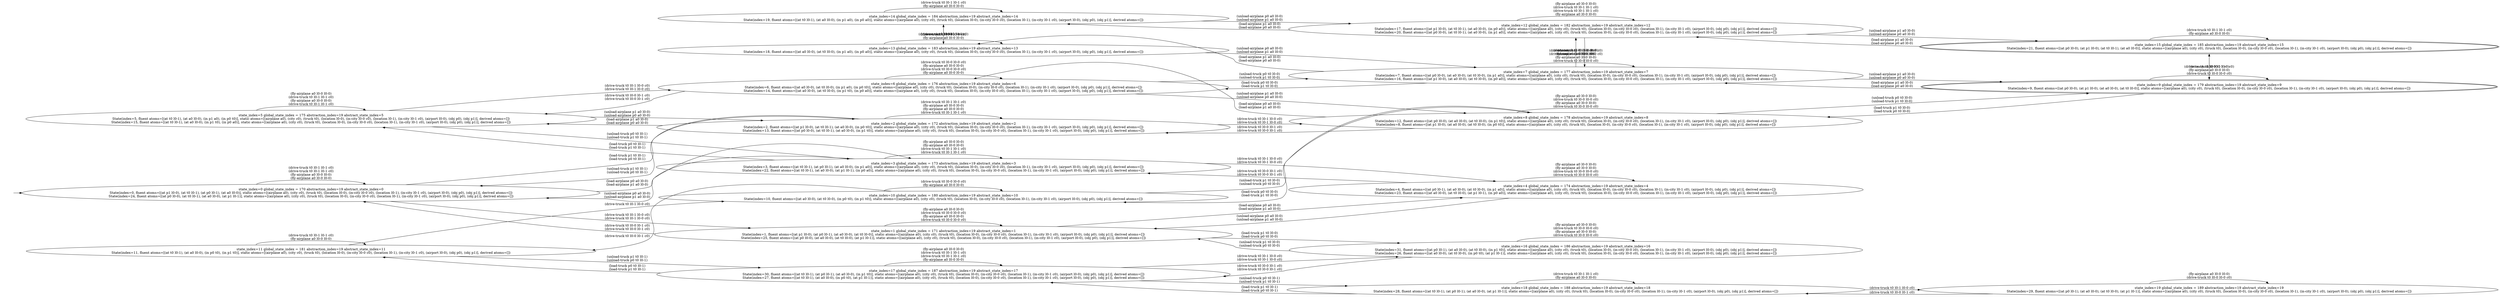 digraph {
rankdir="LR"
s0[label="state_index=0 global_state_index = 170 abstraction_index=19 abstract_state_index=0
State(index=0, fluent atoms=[(at p1 l0-0), (at t0 l0-1), (at p0 l0-1), (at a0 l0-0)], static atoms=[(airplane a0), (city c0), (truck t0), (location l0-0), (in-city l0-0 c0), (location l0-1), (in-city l0-1 c0), (airport l0-0), (obj p0), (obj p1)], derived atoms=[])
State(index=24, fluent atoms=[(at p0 l0-0), (at t0 l0-1), (at a0 l0-0), (at p1 l0-1)], static atoms=[(airplane a0), (city c0), (truck t0), (location l0-0), (in-city l0-0 c0), (location l0-1), (in-city l0-1 c0), (airport l0-0), (obj p0), (obj p1)], derived atoms=[])
"]
s1[label="state_index=1 global_state_index = 171 abstraction_index=19 abstract_state_index=1
State(index=1, fluent atoms=[(at p1 l0-0), (at p0 l0-1), (at a0 l0-0), (at t0 l0-0)], static atoms=[(airplane a0), (city c0), (truck t0), (location l0-0), (in-city l0-0 c0), (location l0-1), (in-city l0-1 c0), (airport l0-0), (obj p0), (obj p1)], derived atoms=[])
State(index=25, fluent atoms=[(at p0 l0-0), (at a0 l0-0), (at t0 l0-0), (at p1 l0-1)], static atoms=[(airplane a0), (city c0), (truck t0), (location l0-0), (in-city l0-0 c0), (location l0-1), (in-city l0-1 c0), (airport l0-0), (obj p0), (obj p1)], derived atoms=[])
"]
s2[label="state_index=2 global_state_index = 172 abstraction_index=19 abstract_state_index=2
State(index=2, fluent atoms=[(at p1 l0-0), (at t0 l0-1), (at a0 l0-0), (in p0 t0)], static atoms=[(airplane a0), (city c0), (truck t0), (location l0-0), (in-city l0-0 c0), (location l0-1), (in-city l0-1 c0), (airport l0-0), (obj p0), (obj p1)], derived atoms=[])
State(index=13, fluent atoms=[(at p0 l0-0), (at t0 l0-1), (at a0 l0-0), (in p1 t0)], static atoms=[(airplane a0), (city c0), (truck t0), (location l0-0), (in-city l0-0 c0), (location l0-1), (in-city l0-1 c0), (airport l0-0), (obj p0), (obj p1)], derived atoms=[])
"]
s3[label="state_index=3 global_state_index = 173 abstraction_index=19 abstract_state_index=3
State(index=3, fluent atoms=[(at t0 l0-1), (at p0 l0-1), (at a0 l0-0), (in p1 a0)], static atoms=[(airplane a0), (city c0), (truck t0), (location l0-0), (in-city l0-0 c0), (location l0-1), (in-city l0-1 c0), (airport l0-0), (obj p0), (obj p1)], derived atoms=[])
State(index=22, fluent atoms=[(at t0 l0-1), (at a0 l0-0), (at p1 l0-1), (in p0 a0)], static atoms=[(airplane a0), (city c0), (truck t0), (location l0-0), (in-city l0-0 c0), (location l0-1), (in-city l0-1 c0), (airport l0-0), (obj p0), (obj p1)], derived atoms=[])
"]
s4[label="state_index=4 global_state_index = 174 abstraction_index=19 abstract_state_index=4
State(index=4, fluent atoms=[(at p0 l0-1), (at a0 l0-0), (at t0 l0-0), (in p1 a0)], static atoms=[(airplane a0), (city c0), (truck t0), (location l0-0), (in-city l0-0 c0), (location l0-1), (in-city l0-1 c0), (airport l0-0), (obj p0), (obj p1)], derived atoms=[])
State(index=23, fluent atoms=[(at a0 l0-0), (at t0 l0-0), (at p1 l0-1), (in p0 a0)], static atoms=[(airplane a0), (city c0), (truck t0), (location l0-0), (in-city l0-0 c0), (location l0-1), (in-city l0-1 c0), (airport l0-0), (obj p0), (obj p1)], derived atoms=[])
"]
s5[label="state_index=5 global_state_index = 175 abstraction_index=19 abstract_state_index=5
State(index=5, fluent atoms=[(at t0 l0-1), (at a0 l0-0), (in p1 a0), (in p0 t0)], static atoms=[(airplane a0), (city c0), (truck t0), (location l0-0), (in-city l0-0 c0), (location l0-1), (in-city l0-1 c0), (airport l0-0), (obj p0), (obj p1)], derived atoms=[])
State(index=15, fluent atoms=[(at t0 l0-1), (at a0 l0-0), (in p1 t0), (in p0 a0)], static atoms=[(airplane a0), (city c0), (truck t0), (location l0-0), (in-city l0-0 c0), (location l0-1), (in-city l0-1 c0), (airport l0-0), (obj p0), (obj p1)], derived atoms=[])
"]
s6[label="state_index=6 global_state_index = 176 abstraction_index=19 abstract_state_index=6
State(index=6, fluent atoms=[(at a0 l0-0), (at t0 l0-0), (in p1 a0), (in p0 t0)], static atoms=[(airplane a0), (city c0), (truck t0), (location l0-0), (in-city l0-0 c0), (location l0-1), (in-city l0-1 c0), (airport l0-0), (obj p0), (obj p1)], derived atoms=[])
State(index=14, fluent atoms=[(at a0 l0-0), (at t0 l0-0), (in p1 t0), (in p0 a0)], static atoms=[(airplane a0), (city c0), (truck t0), (location l0-0), (in-city l0-0 c0), (location l0-1), (in-city l0-1 c0), (airport l0-0), (obj p0), (obj p1)], derived atoms=[])
"]
s7[label="state_index=7 global_state_index = 177 abstraction_index=19 abstract_state_index=7
State(index=7, fluent atoms=[(at p0 l0-0), (at a0 l0-0), (at t0 l0-0), (in p1 a0)], static atoms=[(airplane a0), (city c0), (truck t0), (location l0-0), (in-city l0-0 c0), (location l0-1), (in-city l0-1 c0), (airport l0-0), (obj p0), (obj p1)], derived atoms=[])
State(index=16, fluent atoms=[(at p1 l0-0), (at a0 l0-0), (at t0 l0-0), (in p0 a0)], static atoms=[(airplane a0), (city c0), (truck t0), (location l0-0), (in-city l0-0 c0), (location l0-1), (in-city l0-1 c0), (airport l0-0), (obj p0), (obj p1)], derived atoms=[])
"]
s8[label="state_index=8 global_state_index = 178 abstraction_index=19 abstract_state_index=8
State(index=12, fluent atoms=[(at p0 l0-0), (at a0 l0-0), (at t0 l0-0), (in p1 t0)], static atoms=[(airplane a0), (city c0), (truck t0), (location l0-0), (in-city l0-0 c0), (location l0-1), (in-city l0-1 c0), (airport l0-0), (obj p0), (obj p1)], derived atoms=[])
State(index=8, fluent atoms=[(at p1 l0-0), (at a0 l0-0), (at t0 l0-0), (in p0 t0)], static atoms=[(airplane a0), (city c0), (truck t0), (location l0-0), (in-city l0-0 c0), (location l0-1), (in-city l0-1 c0), (airport l0-0), (obj p0), (obj p1)], derived atoms=[])
"]
s9[peripheries=2,label="state_index=9 global_state_index = 179 abstraction_index=19 abstract_state_index=9
State(index=9, fluent atoms=[(at p0 l0-0), (at p1 l0-0), (at a0 l0-0), (at t0 l0-0)], static atoms=[(airplane a0), (city c0), (truck t0), (location l0-0), (in-city l0-0 c0), (location l0-1), (in-city l0-1 c0), (airport l0-0), (obj p0), (obj p1)], derived atoms=[])
"]
s10[label="state_index=10 global_state_index = 180 abstraction_index=19 abstract_state_index=10
State(index=10, fluent atoms=[(at a0 l0-0), (at t0 l0-0), (in p0 t0), (in p1 t0)], static atoms=[(airplane a0), (city c0), (truck t0), (location l0-0), (in-city l0-0 c0), (location l0-1), (in-city l0-1 c0), (airport l0-0), (obj p0), (obj p1)], derived atoms=[])
"]
s11[label="state_index=11 global_state_index = 181 abstraction_index=19 abstract_state_index=11
State(index=11, fluent atoms=[(at t0 l0-1), (at a0 l0-0), (in p0 t0), (in p1 t0)], static atoms=[(airplane a0), (city c0), (truck t0), (location l0-0), (in-city l0-0 c0), (location l0-1), (in-city l0-1 c0), (airport l0-0), (obj p0), (obj p1)], derived atoms=[])
"]
s12[label="state_index=12 global_state_index = 182 abstraction_index=19 abstract_state_index=12
State(index=17, fluent atoms=[(at p1 l0-0), (at t0 l0-1), (at a0 l0-0), (in p0 a0)], static atoms=[(airplane a0), (city c0), (truck t0), (location l0-0), (in-city l0-0 c0), (location l0-1), (in-city l0-1 c0), (airport l0-0), (obj p0), (obj p1)], derived atoms=[])
State(index=20, fluent atoms=[(at p0 l0-0), (at t0 l0-1), (at a0 l0-0), (in p1 a0)], static atoms=[(airplane a0), (city c0), (truck t0), (location l0-0), (in-city l0-0 c0), (location l0-1), (in-city l0-1 c0), (airport l0-0), (obj p0), (obj p1)], derived atoms=[])
"]
s13[label="state_index=13 global_state_index = 183 abstraction_index=19 abstract_state_index=13
State(index=18, fluent atoms=[(at a0 l0-0), (at t0 l0-0), (in p1 a0), (in p0 a0)], static atoms=[(airplane a0), (city c0), (truck t0), (location l0-0), (in-city l0-0 c0), (location l0-1), (in-city l0-1 c0), (airport l0-0), (obj p0), (obj p1)], derived atoms=[])
"]
s14[label="state_index=14 global_state_index = 184 abstraction_index=19 abstract_state_index=14
State(index=19, fluent atoms=[(at t0 l0-1), (at a0 l0-0), (in p1 a0), (in p0 a0)], static atoms=[(airplane a0), (city c0), (truck t0), (location l0-0), (in-city l0-0 c0), (location l0-1), (in-city l0-1 c0), (airport l0-0), (obj p0), (obj p1)], derived atoms=[])
"]
s15[peripheries=2,label="state_index=15 global_state_index = 185 abstraction_index=19 abstract_state_index=15
State(index=21, fluent atoms=[(at p0 l0-0), (at p1 l0-0), (at t0 l0-1), (at a0 l0-0)], static atoms=[(airplane a0), (city c0), (truck t0), (location l0-0), (in-city l0-0 c0), (location l0-1), (in-city l0-1 c0), (airport l0-0), (obj p0), (obj p1)], derived atoms=[])
"]
s16[label="state_index=16 global_state_index = 186 abstraction_index=19 abstract_state_index=16
State(index=31, fluent atoms=[(at p0 l0-1), (at a0 l0-0), (at t0 l0-0), (in p1 t0)], static atoms=[(airplane a0), (city c0), (truck t0), (location l0-0), (in-city l0-0 c0), (location l0-1), (in-city l0-1 c0), (airport l0-0), (obj p0), (obj p1)], derived atoms=[])
State(index=26, fluent atoms=[(at a0 l0-0), (at t0 l0-0), (in p0 t0), (at p1 l0-1)], static atoms=[(airplane a0), (city c0), (truck t0), (location l0-0), (in-city l0-0 c0), (location l0-1), (in-city l0-1 c0), (airport l0-0), (obj p0), (obj p1)], derived atoms=[])
"]
s17[label="state_index=17 global_state_index = 187 abstraction_index=19 abstract_state_index=17
State(index=30, fluent atoms=[(at t0 l0-1), (at p0 l0-1), (at a0 l0-0), (in p1 t0)], static atoms=[(airplane a0), (city c0), (truck t0), (location l0-0), (in-city l0-0 c0), (location l0-1), (in-city l0-1 c0), (airport l0-0), (obj p0), (obj p1)], derived atoms=[])
State(index=27, fluent atoms=[(at t0 l0-1), (at a0 l0-0), (in p0 t0), (at p1 l0-1)], static atoms=[(airplane a0), (city c0), (truck t0), (location l0-0), (in-city l0-0 c0), (location l0-1), (in-city l0-1 c0), (airport l0-0), (obj p0), (obj p1)], derived atoms=[])
"]
s18[label="state_index=18 global_state_index = 188 abstraction_index=19 abstract_state_index=18
State(index=28, fluent atoms=[(at t0 l0-1), (at p0 l0-1), (at a0 l0-0), (at p1 l0-1)], static atoms=[(airplane a0), (city c0), (truck t0), (location l0-0), (in-city l0-0 c0), (location l0-1), (in-city l0-1 c0), (airport l0-0), (obj p0), (obj p1)], derived atoms=[])
"]
s19[label="state_index=19 global_state_index = 189 abstraction_index=19 abstract_state_index=19
State(index=29, fluent atoms=[(at p0 l0-1), (at a0 l0-0), (at t0 l0-0), (at p1 l0-1)], static atoms=[(airplane a0), (city c0), (truck t0), (location l0-0), (in-city l0-0 c0), (location l0-1), (in-city l0-1 c0), (airport l0-0), (obj p0), (obj p1)], derived atoms=[])
"]
Dangling [ label = "", style = invis ]
{ rank = same; Dangling }
Dangling -> s0
{ rank = same; s19}
{ rank = same; s4,s16,s18}
{ rank = same; s1,s3,s17}
{ rank = same; s0,s5,s11}
{ rank = same; s2,s6,s10,s13,s14}
{ rank = same; s7,s8,s12}
{ rank = same; s9,s15}
s0->s0 [label="(drive-truck t0 l0-1 l0-1 c0)
(drive-truck t0 l0-1 l0-1 c0)
(fly-airplane a0 l0-0 l0-0)
(fly-airplane a0 l0-0 l0-0)
"]
s0->s1 [label="(drive-truck t0 l0-1 l0-0 c0)
(drive-truck t0 l0-1 l0-0 c0)
"]
s0->s2 [label="(load-truck p1 t0 l0-1)
(load-truck p0 t0 l0-1)
"]
s0->s3 [label="(load-airplane p0 a0 l0-0)
(load-airplane p1 a0 l0-0)
"]
s1->s0 [label="(drive-truck t0 l0-0 l0-1 c0)
(drive-truck t0 l0-0 l0-1 c0)
"]
s1->s1 [label="(fly-airplane a0 l0-0 l0-0)
(drive-truck t0 l0-0 l0-0 c0)
(fly-airplane a0 l0-0 l0-0)
(drive-truck t0 l0-0 l0-0 c0)
"]
s1->s4 [label="(load-airplane p0 a0 l0-0)
(load-airplane p1 a0 l0-0)
"]
s1->s16 [label="(load-truck p1 t0 l0-0)
(load-truck p0 t0 l0-0)
"]
s2->s0 [label="(unload-truck p1 t0 l0-1)
(unload-truck p0 t0 l0-1)
"]
s2->s2 [label="(drive-truck t0 l0-1 l0-1 c0)
(fly-airplane a0 l0-0 l0-0)
(fly-airplane a0 l0-0 l0-0)
(drive-truck t0 l0-1 l0-1 c0)
"]
s2->s5 [label="(load-airplane p1 a0 l0-0)
(load-airplane p0 a0 l0-0)
"]
s2->s8 [label="(drive-truck t0 l0-1 l0-0 c0)
(drive-truck t0 l0-1 l0-0 c0)
"]
s3->s0 [label="(unload-airplane p0 a0 l0-0)
(unload-airplane p1 a0 l0-0)
"]
s3->s3 [label="(fly-airplane a0 l0-0 l0-0)
(fly-airplane a0 l0-0 l0-0)
(drive-truck t0 l0-1 l0-1 c0)
(drive-truck t0 l0-1 l0-1 c0)
"]
s3->s4 [label="(drive-truck t0 l0-1 l0-0 c0)
(drive-truck t0 l0-1 l0-0 c0)
"]
s3->s5 [label="(load-truck p0 t0 l0-1)
(load-truck p1 t0 l0-1)
"]
s4->s1 [label="(unload-airplane p0 a0 l0-0)
(unload-airplane p1 a0 l0-0)
"]
s4->s3 [label="(drive-truck t0 l0-0 l0-1 c0)
(drive-truck t0 l0-0 l0-1 c0)
"]
s4->s4 [label="(fly-airplane a0 l0-0 l0-0)
(fly-airplane a0 l0-0 l0-0)
(drive-truck t0 l0-0 l0-0 c0)
(drive-truck t0 l0-0 l0-0 c0)
"]
s5->s2 [label="(unload-airplane p1 a0 l0-0)
(unload-airplane p0 a0 l0-0)
"]
s5->s3 [label="(unload-truck p0 t0 l0-1)
(unload-truck p1 t0 l0-1)
"]
s5->s5 [label="(fly-airplane a0 l0-0 l0-0)
(drive-truck t0 l0-1 l0-1 c0)
(fly-airplane a0 l0-0 l0-0)
(drive-truck t0 l0-1 l0-1 c0)
"]
s5->s6 [label="(drive-truck t0 l0-1 l0-0 c0)
(drive-truck t0 l0-1 l0-0 c0)
"]
s6->s5 [label="(drive-truck t0 l0-0 l0-1 c0)
(drive-truck t0 l0-0 l0-1 c0)
"]
s6->s6 [label="(drive-truck t0 l0-0 l0-0 c0)
(fly-airplane a0 l0-0 l0-0)
(drive-truck t0 l0-0 l0-0 c0)
(fly-airplane a0 l0-0 l0-0)
"]
s6->s7 [label="(unload-truck p0 t0 l0-0)
(unload-truck p1 t0 l0-0)
"]
s6->s8 [label="(unload-airplane p1 a0 l0-0)
(unload-airplane p0 a0 l0-0)
"]
s7->s6 [label="(load-truck p0 t0 l0-0)
(load-truck p1 t0 l0-0)
"]
s7->s7 [label="(drive-truck t0 l0-0 l0-0 c0)
(fly-airplane a0 l0-0 l0-0)
(fly-airplane a0 l0-0 l0-0)
(drive-truck t0 l0-0 l0-0 c0)
"]
s7->s9 [label="(unload-airplane p1 a0 l0-0)
(unload-airplane p0 a0 l0-0)
"]
s7->s12 [label="(drive-truck t0 l0-0 l0-1 c0)
(drive-truck t0 l0-0 l0-1 c0)
"]
s7->s13 [label="(load-airplane p1 a0 l0-0)
(load-airplane p0 a0 l0-0)
"]
s8->s2 [label="(drive-truck t0 l0-0 l0-1 c0)
(drive-truck t0 l0-0 l0-1 c0)
"]
s8->s6 [label="(load-airplane p0 a0 l0-0)
(load-airplane p1 a0 l0-0)
"]
s8->s8 [label="(fly-airplane a0 l0-0 l0-0)
(drive-truck t0 l0-0 l0-0 c0)
(fly-airplane a0 l0-0 l0-0)
(drive-truck t0 l0-0 l0-0 c0)
"]
s8->s9 [label="(unload-truck p0 t0 l0-0)
(unload-truck p1 t0 l0-0)
"]
s8->s10 [label="(load-truck p0 t0 l0-0)
(load-truck p1 t0 l0-0)
"]
s9->s7 [label="(load-airplane p1 a0 l0-0)
(load-airplane p0 a0 l0-0)
"]
s9->s8 [label="(load-truck p1 t0 l0-0)
(load-truck p0 t0 l0-0)
"]
s9->s9 [label="(fly-airplane a0 l0-0 l0-0)
(drive-truck t0 l0-0 l0-0 c0)
"]
s9->s15 [label="(drive-truck t0 l0-0 l0-1 c0)
"]
s10->s8 [label="(unload-truck p1 t0 l0-0)
(unload-truck p0 t0 l0-0)
"]
s10->s10 [label="(drive-truck t0 l0-0 l0-0 c0)
(fly-airplane a0 l0-0 l0-0)
"]
s10->s11 [label="(drive-truck t0 l0-0 l0-1 c0)
"]
s11->s10 [label="(drive-truck t0 l0-1 l0-0 c0)
"]
s11->s11 [label="(drive-truck t0 l0-1 l0-1 c0)
(fly-airplane a0 l0-0 l0-0)
"]
s11->s17 [label="(unload-truck p1 t0 l0-1)
(unload-truck p0 t0 l0-1)
"]
s12->s7 [label="(drive-truck t0 l0-1 l0-0 c0)
(drive-truck t0 l0-1 l0-0 c0)
"]
s12->s12 [label="(fly-airplane a0 l0-0 l0-0)
(drive-truck t0 l0-1 l0-1 c0)
(drive-truck t0 l0-1 l0-1 c0)
(fly-airplane a0 l0-0 l0-0)
"]
s12->s14 [label="(load-airplane p1 a0 l0-0)
(load-airplane p0 a0 l0-0)
"]
s12->s15 [label="(unload-airplane p1 a0 l0-0)
(unload-airplane p0 a0 l0-0)
"]
s13->s7 [label="(unload-airplane p0 a0 l0-0)
(unload-airplane p1 a0 l0-0)
"]
s13->s13 [label="(drive-truck t0 l0-0 l0-0 c0)
(fly-airplane a0 l0-0 l0-0)
"]
s13->s14 [label="(drive-truck t0 l0-0 l0-1 c0)
"]
s14->s12 [label="(unload-airplane p0 a0 l0-0)
(unload-airplane p1 a0 l0-0)
"]
s14->s13 [label="(drive-truck t0 l0-1 l0-0 c0)
"]
s14->s14 [label="(drive-truck t0 l0-1 l0-1 c0)
(fly-airplane a0 l0-0 l0-0)
"]
s15->s9 [label="(drive-truck t0 l0-1 l0-0 c0)
"]
s15->s12 [label="(load-airplane p1 a0 l0-0)
(load-airplane p0 a0 l0-0)
"]
s15->s15 [label="(drive-truck t0 l0-1 l0-1 c0)
(fly-airplane a0 l0-0 l0-0)
"]
s16->s1 [label="(unload-truck p1 t0 l0-0)
(unload-truck p0 t0 l0-0)
"]
s16->s16 [label="(fly-airplane a0 l0-0 l0-0)
(drive-truck t0 l0-0 l0-0 c0)
(fly-airplane a0 l0-0 l0-0)
(drive-truck t0 l0-0 l0-0 c0)
"]
s16->s17 [label="(drive-truck t0 l0-0 l0-1 c0)
(drive-truck t0 l0-0 l0-1 c0)
"]
s17->s11 [label="(load-truck p0 t0 l0-1)
(load-truck p1 t0 l0-1)
"]
s17->s16 [label="(drive-truck t0 l0-1 l0-0 c0)
(drive-truck t0 l0-1 l0-0 c0)
"]
s17->s17 [label="(fly-airplane a0 l0-0 l0-0)
(drive-truck t0 l0-1 l0-1 c0)
(drive-truck t0 l0-1 l0-1 c0)
(fly-airplane a0 l0-0 l0-0)
"]
s17->s18 [label="(unload-truck p0 t0 l0-1)
(unload-truck p1 t0 l0-1)
"]
s18->s17 [label="(load-truck p1 t0 l0-1)
(load-truck p0 t0 l0-1)
"]
s18->s18 [label="(drive-truck t0 l0-1 l0-1 c0)
(fly-airplane a0 l0-0 l0-0)
"]
s18->s19 [label="(drive-truck t0 l0-1 l0-0 c0)
"]
s19->s18 [label="(drive-truck t0 l0-0 l0-1 c0)
"]
s19->s19 [label="(fly-airplane a0 l0-0 l0-0)
(drive-truck t0 l0-0 l0-0 c0)
"]
}
